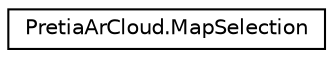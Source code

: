 digraph "Graphical Class Hierarchy"
{
 // LATEX_PDF_SIZE
  edge [fontname="Helvetica",fontsize="10",labelfontname="Helvetica",labelfontsize="10"];
  node [fontname="Helvetica",fontsize="10",shape=record];
  rankdir="LR";
  Node0 [label="PretiaArCloud.MapSelection",height=0.2,width=0.4,color="black", fillcolor="white", style="filled",URL="$classPretiaArCloud_1_1MapSelection.html",tooltip="Main API to select maps on the server based on a list of criteria"];
}
